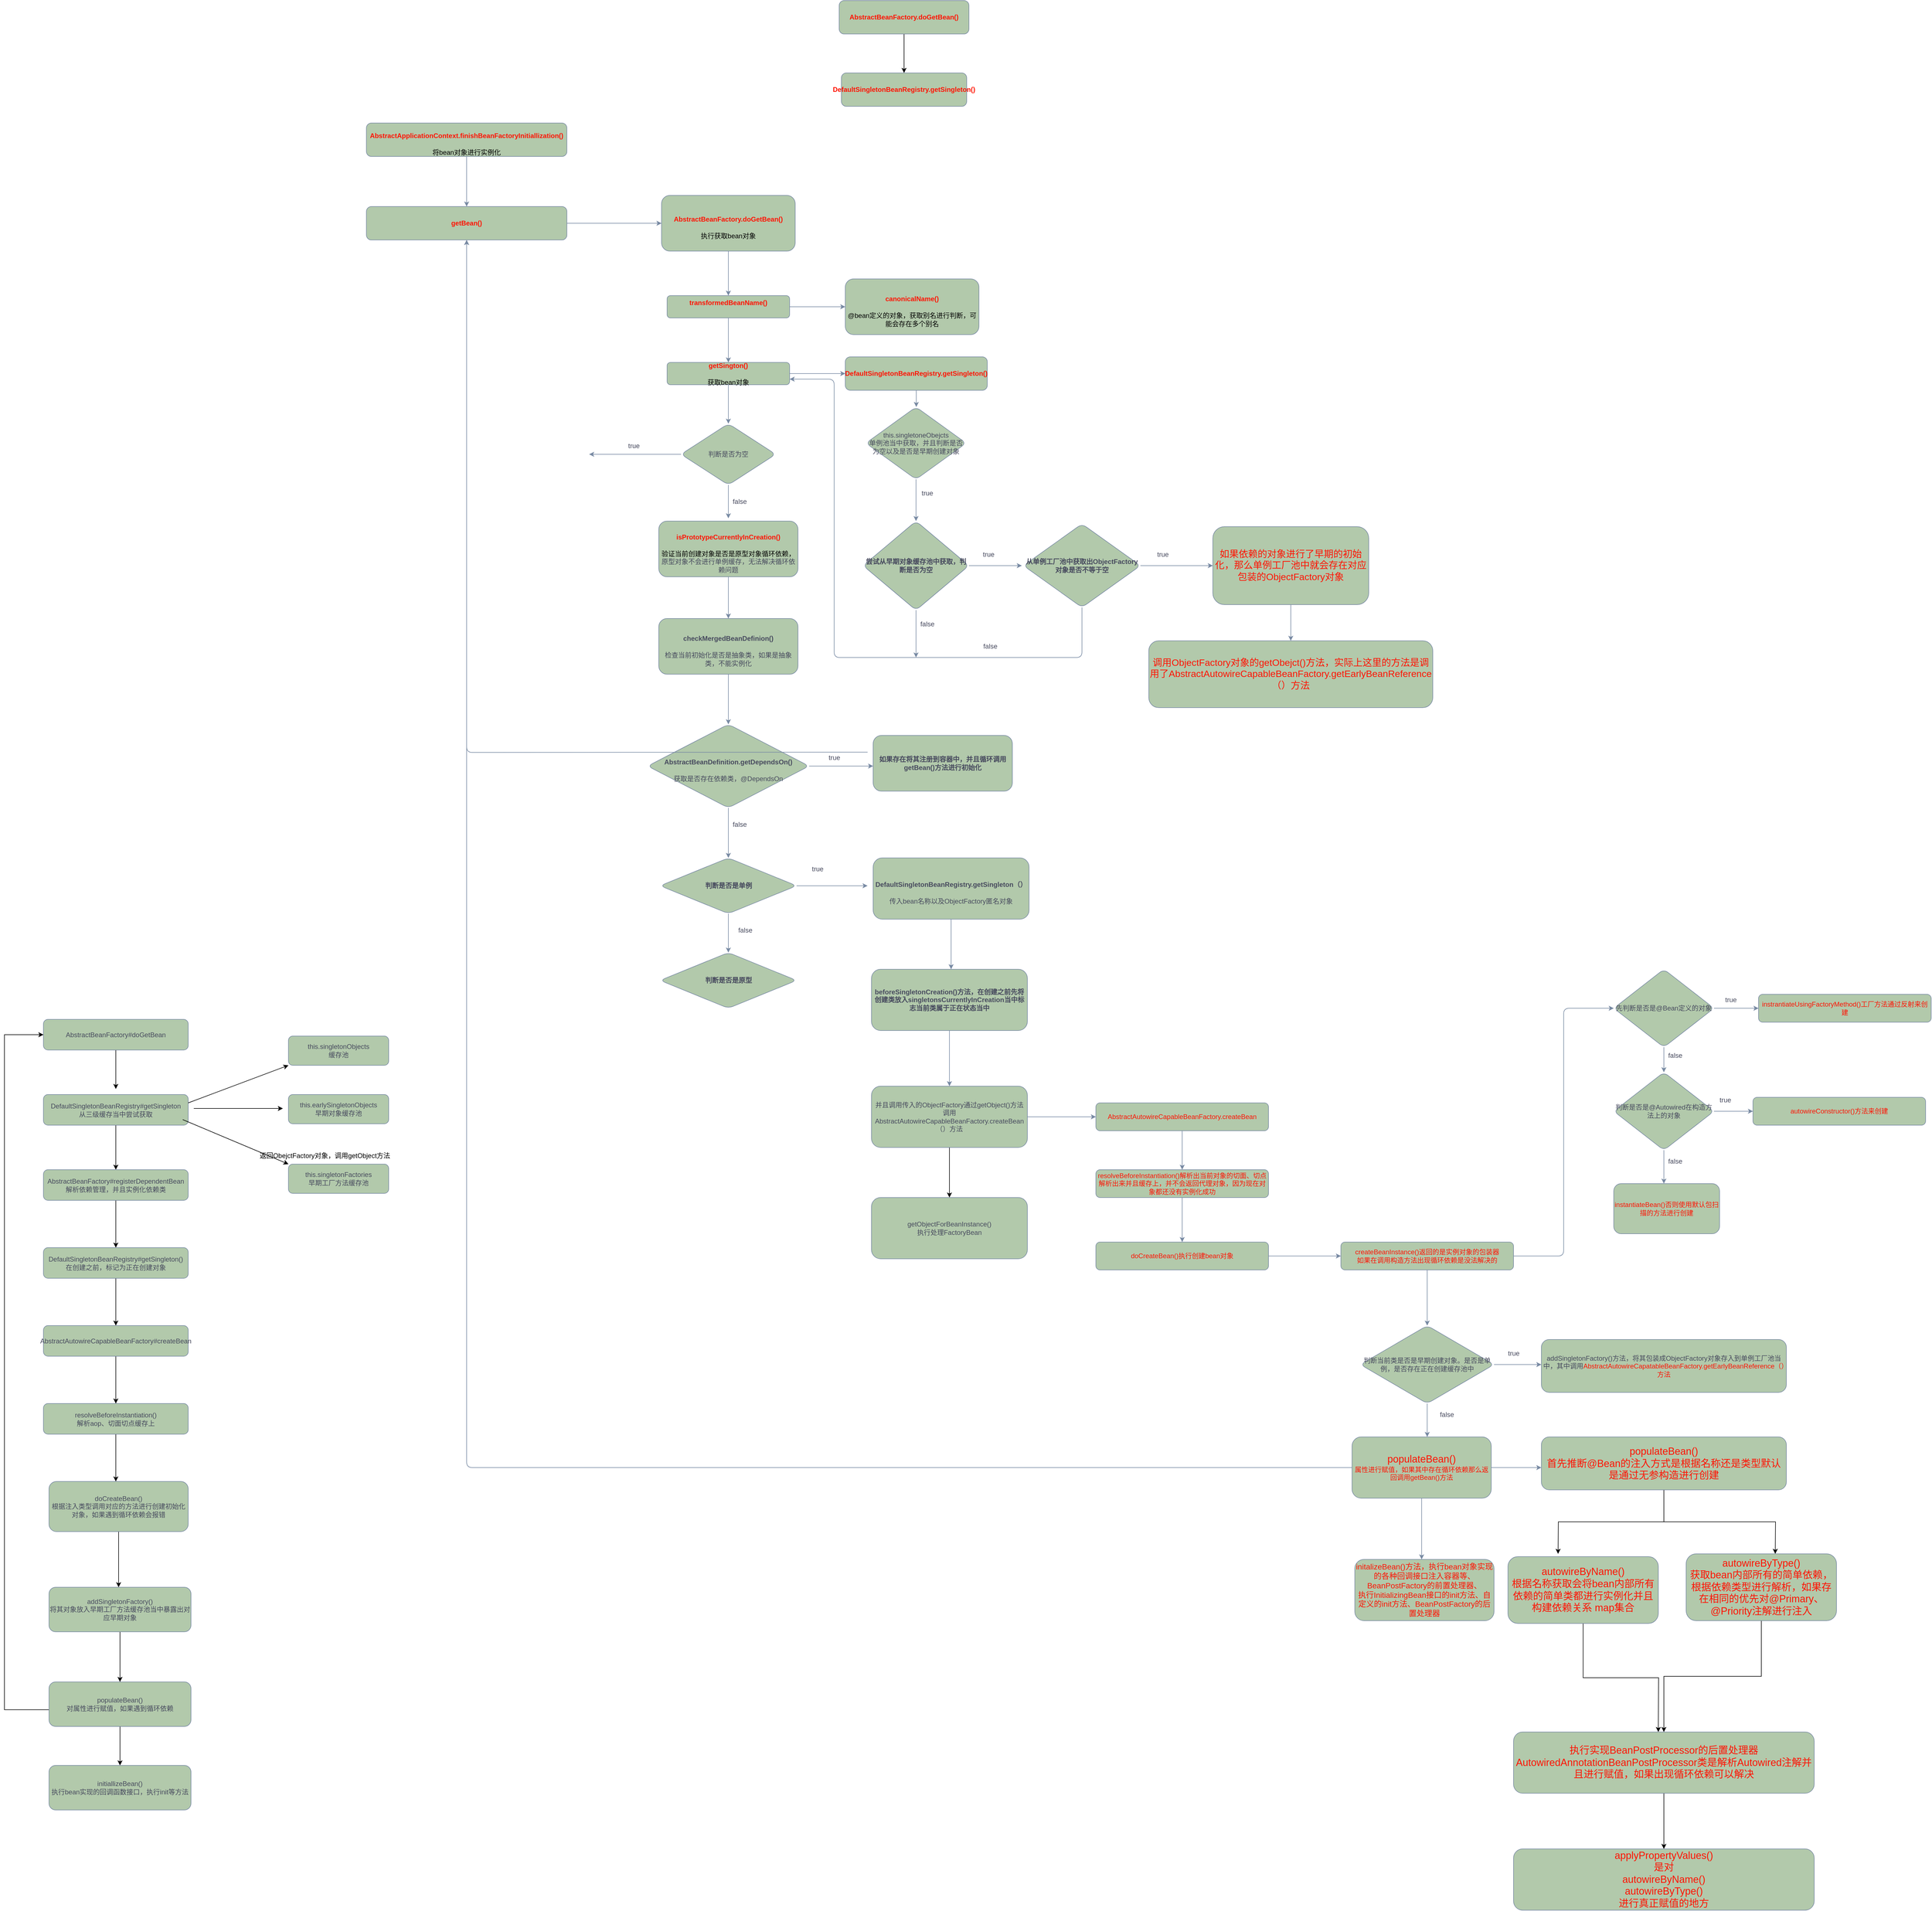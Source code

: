 <mxfile version="14.9.6" type="device"><diagram id="Rj_0y34cxMs4totBeCVh" name="第 1 页"><mxGraphModel dx="3772" dy="1632" grid="1" gridSize="10" guides="1" tooltips="1" connect="1" arrows="1" fold="1" page="1" pageScale="1" pageWidth="1600" pageHeight="900" math="0" shadow="0"><root><mxCell id="0"/><mxCell id="1" parent="0"/><mxCell id="FCzuVTcSjST7uAdlY_o5-4" style="edgeStyle=orthogonalEdgeStyle;curved=0;rounded=1;sketch=0;orthogonalLoop=1;jettySize=auto;html=1;strokeColor=#788AA3;fillColor=#B2C9AB;fontColor=#46495D;" parent="1" source="FCzuVTcSjST7uAdlY_o5-1" edge="1"><mxGeometry relative="1" as="geometry"><mxPoint x="360" y="450" as="targetPoint"/></mxGeometry></mxCell><mxCell id="FCzuVTcSjST7uAdlY_o5-1" value="&lt;h4&gt;&lt;font color=&quot;#ff1303&quot;&gt;AbstractApplicationContext.finishBeanFactoryInitiallization()&lt;/font&gt;&lt;/h4&gt;&lt;div&gt;&lt;font color=&quot;#000000&quot;&gt;将bean对象进行实例化&lt;/font&gt;&lt;/div&gt;" style="whiteSpace=wrap;html=1;rounded=1;sketch=0;strokeColor=#788AA3;fillColor=#B2C9AB;fontColor=#46495D;" parent="1" vertex="1"><mxGeometry x="180" y="300" width="360" height="60" as="geometry"/></mxCell><mxCell id="FCzuVTcSjST7uAdlY_o5-6" style="edgeStyle=orthogonalEdgeStyle;curved=0;rounded=1;sketch=0;orthogonalLoop=1;jettySize=auto;html=1;strokeColor=#788AA3;fillColor=#B2C9AB;fontColor=#46495D;" parent="1" source="FCzuVTcSjST7uAdlY_o5-5" edge="1"><mxGeometry relative="1" as="geometry"><mxPoint x="710" y="480" as="targetPoint"/></mxGeometry></mxCell><mxCell id="FCzuVTcSjST7uAdlY_o5-5" value="&lt;h4&gt;&lt;font color=&quot;#ff1303&quot;&gt;getBean()&lt;/font&gt;&lt;/h4&gt;" style="whiteSpace=wrap;html=1;rounded=1;sketch=0;strokeColor=#788AA3;fillColor=#B2C9AB;fontColor=#46495D;" parent="1" vertex="1"><mxGeometry x="180" y="450" width="360" height="60" as="geometry"/></mxCell><mxCell id="FCzuVTcSjST7uAdlY_o5-9" style="edgeStyle=orthogonalEdgeStyle;curved=0;rounded=1;sketch=0;orthogonalLoop=1;jettySize=auto;html=1;strokeColor=#788AA3;fillColor=#B2C9AB;fontColor=#46495D;" parent="1" source="FCzuVTcSjST7uAdlY_o5-7" edge="1"><mxGeometry relative="1" as="geometry"><mxPoint x="830" y="610" as="targetPoint"/></mxGeometry></mxCell><mxCell id="FCzuVTcSjST7uAdlY_o5-7" value="&lt;h4&gt;&lt;font color=&quot;#ff1303&quot;&gt;AbstractBeanFactory.doGetBean()&lt;/font&gt;&lt;/h4&gt;&lt;div&gt;&lt;font color=&quot;#000000&quot;&gt;执行获取bean对象&lt;/font&gt;&lt;/div&gt;" style="whiteSpace=wrap;html=1;rounded=1;sketch=0;strokeColor=#788AA3;fillColor=#B2C9AB;fontColor=#46495D;" parent="1" vertex="1"><mxGeometry x="710" y="430" width="240" height="100" as="geometry"/></mxCell><mxCell id="FCzuVTcSjST7uAdlY_o5-16" value="" style="edgeStyle=orthogonalEdgeStyle;curved=0;rounded=1;sketch=0;orthogonalLoop=1;jettySize=auto;html=1;strokeColor=#788AA3;fillColor=#B2C9AB;fontColor=#46495D;" parent="1" source="FCzuVTcSjST7uAdlY_o5-10" target="FCzuVTcSjST7uAdlY_o5-11" edge="1"><mxGeometry relative="1" as="geometry"/></mxCell><mxCell id="FCzuVTcSjST7uAdlY_o5-18" value="" style="edgeStyle=orthogonalEdgeStyle;curved=0;rounded=1;sketch=0;orthogonalLoop=1;jettySize=auto;html=1;strokeColor=#788AA3;fillColor=#B2C9AB;fontColor=#46495D;" parent="1" source="FCzuVTcSjST7uAdlY_o5-10" target="FCzuVTcSjST7uAdlY_o5-17" edge="1"><mxGeometry relative="1" as="geometry"/></mxCell><mxCell id="FCzuVTcSjST7uAdlY_o5-10" value="&lt;h4&gt;&lt;font color=&quot;#ff1303&quot;&gt;transformedBeanName()&lt;/font&gt;&lt;/h4&gt;&lt;div&gt;&lt;br&gt;&lt;/div&gt;" style="whiteSpace=wrap;html=1;rounded=1;sketch=0;strokeColor=#788AA3;fillColor=#B2C9AB;fontColor=#46495D;" parent="1" vertex="1"><mxGeometry x="720" y="610" width="220" height="40" as="geometry"/></mxCell><mxCell id="FCzuVTcSjST7uAdlY_o5-11" value="&lt;h4&gt;&lt;font color=&quot;#ff1303&quot;&gt;canonicalName()&lt;/font&gt;&lt;br&gt;&lt;/h4&gt;&lt;div&gt;&lt;span style=&quot;color: rgb(0 , 0 , 0)&quot;&gt;@bean定义的对象，获取别名进行判断，可能会存在多个别名&lt;/span&gt;&lt;font color=&quot;#ff1303&quot;&gt;&lt;br&gt;&lt;/font&gt;&lt;/div&gt;" style="whiteSpace=wrap;html=1;rounded=1;sketch=0;strokeColor=#788AA3;fillColor=#B2C9AB;fontColor=#46495D;" parent="1" vertex="1"><mxGeometry x="1040" y="580" width="240" height="100" as="geometry"/></mxCell><mxCell id="FCzuVTcSjST7uAdlY_o5-29" style="edgeStyle=orthogonalEdgeStyle;curved=0;rounded=1;sketch=0;orthogonalLoop=1;jettySize=auto;html=1;entryX=0;entryY=0.5;entryDx=0;entryDy=0;strokeColor=#788AA3;fillColor=#B2C9AB;fontColor=#46495D;" parent="1" source="FCzuVTcSjST7uAdlY_o5-17" target="FCzuVTcSjST7uAdlY_o5-20" edge="1"><mxGeometry relative="1" as="geometry"/></mxCell><mxCell id="FCzuVTcSjST7uAdlY_o5-31" style="edgeStyle=orthogonalEdgeStyle;curved=0;rounded=1;sketch=0;orthogonalLoop=1;jettySize=auto;html=1;strokeColor=#788AA3;fillColor=#B2C9AB;fontColor=#46495D;" parent="1" source="FCzuVTcSjST7uAdlY_o5-17" edge="1"><mxGeometry relative="1" as="geometry"><mxPoint x="830" y="840" as="targetPoint"/></mxGeometry></mxCell><mxCell id="FCzuVTcSjST7uAdlY_o5-17" value="&lt;h4&gt;&lt;font color=&quot;#ff1303&quot;&gt;getSington()&lt;/font&gt;&lt;/h4&gt;&lt;div&gt;&lt;font color=&quot;#000000&quot;&gt;获取bean对象&lt;/font&gt;&lt;/div&gt;&lt;div&gt;&lt;br&gt;&lt;/div&gt;" style="whiteSpace=wrap;html=1;rounded=1;sketch=0;strokeColor=#788AA3;fillColor=#B2C9AB;fontColor=#46495D;" parent="1" vertex="1"><mxGeometry x="720" y="730" width="220" height="40" as="geometry"/></mxCell><mxCell id="FCzuVTcSjST7uAdlY_o5-30" style="edgeStyle=orthogonalEdgeStyle;curved=0;rounded=1;sketch=0;orthogonalLoop=1;jettySize=auto;html=1;strokeColor=#788AA3;fillColor=#B2C9AB;fontColor=#46495D;" parent="1" source="FCzuVTcSjST7uAdlY_o5-20" edge="1"><mxGeometry relative="1" as="geometry"><mxPoint x="1167.5" y="810" as="targetPoint"/></mxGeometry></mxCell><mxCell id="FCzuVTcSjST7uAdlY_o5-20" value="&lt;h4&gt;&lt;font color=&quot;#ff1303&quot;&gt;DefaultSingletonBeanRegistry.getSingleton()&lt;/font&gt;&lt;/h4&gt;" style="whiteSpace=wrap;html=1;rounded=1;sketch=0;strokeColor=#788AA3;fillColor=#B2C9AB;fontColor=#46495D;" parent="1" vertex="1"><mxGeometry x="1040" y="720" width="255" height="60" as="geometry"/></mxCell><mxCell id="FCzuVTcSjST7uAdlY_o5-23" style="edgeStyle=orthogonalEdgeStyle;curved=0;rounded=1;sketch=0;orthogonalLoop=1;jettySize=auto;html=1;strokeColor=#788AA3;fillColor=#B2C9AB;fontColor=#46495D;" parent="1" source="FCzuVTcSjST7uAdlY_o5-22" edge="1"><mxGeometry relative="1" as="geometry"><mxPoint x="1167" y="1015" as="targetPoint"/></mxGeometry></mxCell><mxCell id="FCzuVTcSjST7uAdlY_o5-22" value="this.singletoneObejcts&lt;br&gt;单例池当中获取，并且判断是否为空以及是否是早期创建对象" style="rhombus;whiteSpace=wrap;html=1;rounded=1;sketch=0;strokeColor=#788AA3;fillColor=#B2C9AB;fontColor=#46495D;" parent="1" vertex="1"><mxGeometry x="1077" y="810" width="180" height="130" as="geometry"/></mxCell><mxCell id="FCzuVTcSjST7uAdlY_o5-24" value="true" style="text;html=1;align=center;verticalAlign=middle;resizable=0;points=[];autosize=1;fontColor=#46495D;" parent="1" vertex="1"><mxGeometry x="1167" y="955" width="40" height="20" as="geometry"/></mxCell><mxCell id="FCzuVTcSjST7uAdlY_o5-27" style="edgeStyle=orthogonalEdgeStyle;curved=0;rounded=1;sketch=0;orthogonalLoop=1;jettySize=auto;html=1;strokeColor=#788AA3;fillColor=#B2C9AB;fontColor=#46495D;" parent="1" source="FCzuVTcSjST7uAdlY_o5-26" edge="1"><mxGeometry relative="1" as="geometry"><mxPoint x="1357" y="1095" as="targetPoint"/></mxGeometry></mxCell><mxCell id="FCzuVTcSjST7uAdlY_o5-106" style="edgeStyle=orthogonalEdgeStyle;curved=0;rounded=1;sketch=0;orthogonalLoop=1;jettySize=auto;html=1;strokeColor=#788AA3;fillColor=#B2C9AB;fontColor=#46495D;" parent="1" source="FCzuVTcSjST7uAdlY_o5-26" edge="1"><mxGeometry relative="1" as="geometry"><mxPoint x="1167.0" y="1260" as="targetPoint"/></mxGeometry></mxCell><mxCell id="FCzuVTcSjST7uAdlY_o5-26" value="&lt;h4&gt;尝试从早期对象缓存池中获取，判断是否为空&lt;/h4&gt;" style="rhombus;whiteSpace=wrap;html=1;rounded=1;sketch=0;strokeColor=#788AA3;fillColor=#B2C9AB;fontColor=#46495D;" parent="1" vertex="1"><mxGeometry x="1072" y="1015" width="190" height="160" as="geometry"/></mxCell><mxCell id="FCzuVTcSjST7uAdlY_o5-28" value="true" style="text;html=1;align=center;verticalAlign=middle;resizable=0;points=[];autosize=1;fontColor=#46495D;" parent="1" vertex="1"><mxGeometry x="1277" y="1065" width="40" height="20" as="geometry"/></mxCell><mxCell id="FCzuVTcSjST7uAdlY_o5-38" style="edgeStyle=orthogonalEdgeStyle;curved=0;rounded=1;sketch=0;orthogonalLoop=1;jettySize=auto;html=1;strokeColor=#788AA3;fillColor=#B2C9AB;fontColor=#46495D;" parent="1" source="FCzuVTcSjST7uAdlY_o5-32" edge="1"><mxGeometry relative="1" as="geometry"><mxPoint x="830" y="1190" as="targetPoint"/></mxGeometry></mxCell><mxCell id="FCzuVTcSjST7uAdlY_o5-32" value="&lt;h4&gt;&lt;font color=&quot;#ff1303&quot;&gt;isPrototypeCurrentlyInCreation()&lt;/font&gt;&lt;/h4&gt;&lt;div&gt;&lt;font color=&quot;#000000&quot;&gt;验证当前创建对象是否是原型对象循环依赖，&lt;/font&gt;&lt;/div&gt;&lt;div&gt;原型对象不会进行单例缓存，无法解决循环依赖问题&lt;/div&gt;" style="whiteSpace=wrap;html=1;rounded=1;sketch=0;strokeColor=#788AA3;fillColor=#B2C9AB;fontColor=#46495D;" parent="1" vertex="1"><mxGeometry x="705" y="1015" width="250" height="100" as="geometry"/></mxCell><mxCell id="FCzuVTcSjST7uAdlY_o5-34" style="edgeStyle=orthogonalEdgeStyle;curved=0;rounded=1;sketch=0;orthogonalLoop=1;jettySize=auto;html=1;strokeColor=#788AA3;fillColor=#B2C9AB;fontColor=#46495D;" parent="1" source="FCzuVTcSjST7uAdlY_o5-33" edge="1"><mxGeometry relative="1" as="geometry"><mxPoint x="580" y="895" as="targetPoint"/></mxGeometry></mxCell><mxCell id="FCzuVTcSjST7uAdlY_o5-36" style="edgeStyle=orthogonalEdgeStyle;curved=0;rounded=1;sketch=0;orthogonalLoop=1;jettySize=auto;html=1;strokeColor=#788AA3;fillColor=#B2C9AB;fontColor=#46495D;" parent="1" source="FCzuVTcSjST7uAdlY_o5-33" edge="1"><mxGeometry relative="1" as="geometry"><mxPoint x="830" y="1010" as="targetPoint"/></mxGeometry></mxCell><mxCell id="FCzuVTcSjST7uAdlY_o5-33" value="判断是否为空" style="rhombus;whiteSpace=wrap;html=1;rounded=1;sketch=0;strokeColor=#788AA3;fillColor=#B2C9AB;fontColor=#46495D;" parent="1" vertex="1"><mxGeometry x="745" y="840" width="170" height="110" as="geometry"/></mxCell><mxCell id="FCzuVTcSjST7uAdlY_o5-35" value="true" style="text;html=1;align=center;verticalAlign=middle;resizable=0;points=[];autosize=1;fontColor=#46495D;" parent="1" vertex="1"><mxGeometry x="640" y="870" width="40" height="20" as="geometry"/></mxCell><mxCell id="FCzuVTcSjST7uAdlY_o5-37" value="false" style="text;html=1;align=center;verticalAlign=middle;resizable=0;points=[];autosize=1;fontColor=#46495D;" parent="1" vertex="1"><mxGeometry x="830" y="970" width="40" height="20" as="geometry"/></mxCell><mxCell id="FCzuVTcSjST7uAdlY_o5-40" style="edgeStyle=orthogonalEdgeStyle;curved=0;rounded=1;sketch=0;orthogonalLoop=1;jettySize=auto;html=1;strokeColor=#788AA3;fillColor=#B2C9AB;fontColor=#46495D;" parent="1" source="FCzuVTcSjST7uAdlY_o5-39" edge="1"><mxGeometry relative="1" as="geometry"><mxPoint x="830" y="1380" as="targetPoint"/></mxGeometry></mxCell><mxCell id="FCzuVTcSjST7uAdlY_o5-39" value="&lt;h4&gt;checkMergedBeanDefinion()&lt;/h4&gt;&lt;div&gt;检查当前初始化是否是抽象类，如果是抽象类，不能实例化&lt;/div&gt;" style="whiteSpace=wrap;html=1;rounded=1;sketch=0;strokeColor=#788AA3;fillColor=#B2C9AB;fontColor=#46495D;" parent="1" vertex="1"><mxGeometry x="705" y="1190" width="250" height="100" as="geometry"/></mxCell><mxCell id="FCzuVTcSjST7uAdlY_o5-43" style="edgeStyle=orthogonalEdgeStyle;curved=0;rounded=1;sketch=0;orthogonalLoop=1;jettySize=auto;html=1;strokeColor=#788AA3;fillColor=#B2C9AB;fontColor=#46495D;" parent="1" source="FCzuVTcSjST7uAdlY_o5-42" edge="1"><mxGeometry relative="1" as="geometry"><mxPoint x="1090" y="1455" as="targetPoint"/></mxGeometry></mxCell><mxCell id="FCzuVTcSjST7uAdlY_o5-47" style="edgeStyle=orthogonalEdgeStyle;curved=0;rounded=1;sketch=0;orthogonalLoop=1;jettySize=auto;html=1;strokeColor=#788AA3;fillColor=#B2C9AB;fontColor=#46495D;" parent="1" source="FCzuVTcSjST7uAdlY_o5-42" edge="1"><mxGeometry relative="1" as="geometry"><mxPoint x="830" y="1620" as="targetPoint"/></mxGeometry></mxCell><mxCell id="FCzuVTcSjST7uAdlY_o5-42" value="&lt;h4&gt;AbstractBeanDefinition.getDependsOn()&lt;/h4&gt;&lt;div&gt;获取是否存在依赖类，@DependsOn&lt;/div&gt;" style="rhombus;whiteSpace=wrap;html=1;rounded=1;sketch=0;strokeColor=#788AA3;fillColor=#B2C9AB;fontColor=#46495D;" parent="1" vertex="1"><mxGeometry x="685" y="1380" width="290" height="150" as="geometry"/></mxCell><mxCell id="FCzuVTcSjST7uAdlY_o5-44" value="true" style="text;html=1;align=center;verticalAlign=middle;resizable=0;points=[];autosize=1;fontColor=#46495D;" parent="1" vertex="1"><mxGeometry x="1000" y="1430" width="40" height="20" as="geometry"/></mxCell><mxCell id="FCzuVTcSjST7uAdlY_o5-46" style="edgeStyle=orthogonalEdgeStyle;curved=0;rounded=1;sketch=0;orthogonalLoop=1;jettySize=auto;html=1;entryX=0.5;entryY=1;entryDx=0;entryDy=0;strokeColor=#788AA3;fillColor=#B2C9AB;fontColor=#46495D;" parent="1" target="FCzuVTcSjST7uAdlY_o5-5" edge="1"><mxGeometry relative="1" as="geometry"><mxPoint x="1080" y="1430" as="sourcePoint"/></mxGeometry></mxCell><mxCell id="FCzuVTcSjST7uAdlY_o5-45" value="&lt;h4&gt;如果存在将其注册到容器中，并且循环调用getBean()方法进行初始化&lt;/h4&gt;" style="whiteSpace=wrap;html=1;rounded=1;sketch=0;strokeColor=#788AA3;fillColor=#B2C9AB;fontColor=#46495D;" parent="1" vertex="1"><mxGeometry x="1090" y="1400" width="250" height="100" as="geometry"/></mxCell><mxCell id="FCzuVTcSjST7uAdlY_o5-48" value="false" style="text;html=1;align=center;verticalAlign=middle;resizable=0;points=[];autosize=1;fontColor=#46495D;" parent="1" vertex="1"><mxGeometry x="830" y="1550" width="40" height="20" as="geometry"/></mxCell><mxCell id="FCzuVTcSjST7uAdlY_o5-51" style="edgeStyle=orthogonalEdgeStyle;curved=0;rounded=1;sketch=0;orthogonalLoop=1;jettySize=auto;html=1;strokeColor=#788AA3;fillColor=#B2C9AB;fontColor=#46495D;" parent="1" source="FCzuVTcSjST7uAdlY_o5-50" edge="1"><mxGeometry relative="1" as="geometry"><mxPoint x="1080" y="1670" as="targetPoint"/></mxGeometry></mxCell><mxCell id="FCzuVTcSjST7uAdlY_o5-53" style="edgeStyle=orthogonalEdgeStyle;curved=0;rounded=1;sketch=0;orthogonalLoop=1;jettySize=auto;html=1;strokeColor=#788AA3;fillColor=#B2C9AB;fontColor=#46495D;" parent="1" source="FCzuVTcSjST7uAdlY_o5-50" edge="1"><mxGeometry relative="1" as="geometry"><mxPoint x="830" y="1790" as="targetPoint"/></mxGeometry></mxCell><mxCell id="FCzuVTcSjST7uAdlY_o5-50" value="&lt;h4&gt;判断是否是单例&lt;/h4&gt;" style="rhombus;whiteSpace=wrap;html=1;rounded=1;sketch=0;strokeColor=#788AA3;fillColor=#B2C9AB;fontColor=#46495D;" parent="1" vertex="1"><mxGeometry x="707.5" y="1620" width="245" height="100" as="geometry"/></mxCell><mxCell id="FCzuVTcSjST7uAdlY_o5-52" value="true" style="text;html=1;align=center;verticalAlign=middle;resizable=0;points=[];autosize=1;fontColor=#46495D;" parent="1" vertex="1"><mxGeometry x="970" y="1630" width="40" height="20" as="geometry"/></mxCell><mxCell id="FCzuVTcSjST7uAdlY_o5-54" value="false" style="text;html=1;align=center;verticalAlign=middle;resizable=0;points=[];autosize=1;fontColor=#46495D;" parent="1" vertex="1"><mxGeometry x="840" y="1740" width="40" height="20" as="geometry"/></mxCell><mxCell id="FCzuVTcSjST7uAdlY_o5-56" value="&lt;h4&gt;判断是否是原型&lt;/h4&gt;" style="rhombus;whiteSpace=wrap;html=1;rounded=1;sketch=0;strokeColor=#788AA3;fillColor=#B2C9AB;fontColor=#46495D;" parent="1" vertex="1"><mxGeometry x="707.5" y="1790" width="245" height="100" as="geometry"/></mxCell><mxCell id="FCzuVTcSjST7uAdlY_o5-58" style="edgeStyle=orthogonalEdgeStyle;curved=0;rounded=1;sketch=0;orthogonalLoop=1;jettySize=auto;html=1;strokeColor=#788AA3;fillColor=#B2C9AB;fontColor=#46495D;" parent="1" source="FCzuVTcSjST7uAdlY_o5-57" edge="1"><mxGeometry relative="1" as="geometry"><mxPoint x="1230" y="1820" as="targetPoint"/></mxGeometry></mxCell><mxCell id="FCzuVTcSjST7uAdlY_o5-57" value="&lt;h4&gt;DefaultSingletonBeanRegistry.getSingleton（）&lt;/h4&gt;&lt;div&gt;传入bean名称以及ObjectFactory匿名对象&lt;/div&gt;" style="whiteSpace=wrap;html=1;rounded=1;sketch=0;strokeColor=#788AA3;fillColor=#B2C9AB;fontColor=#46495D;" parent="1" vertex="1"><mxGeometry x="1090" y="1620" width="280" height="110" as="geometry"/></mxCell><mxCell id="FCzuVTcSjST7uAdlY_o5-60" style="edgeStyle=orthogonalEdgeStyle;curved=0;rounded=1;sketch=0;orthogonalLoop=1;jettySize=auto;html=1;strokeColor=#788AA3;fillColor=#B2C9AB;fontColor=#46495D;" parent="1" source="FCzuVTcSjST7uAdlY_o5-59" edge="1"><mxGeometry relative="1" as="geometry"><mxPoint x="1227" y="2030" as="targetPoint"/></mxGeometry></mxCell><mxCell id="FCzuVTcSjST7uAdlY_o5-59" value="&lt;h4&gt;beforeSingletonCreation()方法，在创建之前先将创建类放入singletonsCurrentlyInCreation当中标志当前类属于正在状态当中&lt;/h4&gt;" style="whiteSpace=wrap;html=1;rounded=1;sketch=0;strokeColor=#788AA3;fillColor=#B2C9AB;fontColor=#46495D;" parent="1" vertex="1"><mxGeometry x="1087" y="1820" width="280" height="110" as="geometry"/></mxCell><mxCell id="FCzuVTcSjST7uAdlY_o5-62" style="edgeStyle=orthogonalEdgeStyle;curved=0;rounded=1;sketch=0;orthogonalLoop=1;jettySize=auto;html=1;strokeColor=#788AA3;fillColor=#B2C9AB;fontColor=#46495D;" parent="1" source="FCzuVTcSjST7uAdlY_o5-61" edge="1"><mxGeometry relative="1" as="geometry"><mxPoint x="1490" y="2085" as="targetPoint"/></mxGeometry></mxCell><mxCell id="MbM8Jq9i-ZHmc8iGfO3a-14" style="edgeStyle=orthogonalEdgeStyle;rounded=0;orthogonalLoop=1;jettySize=auto;html=1;" parent="1" source="FCzuVTcSjST7uAdlY_o5-61" edge="1"><mxGeometry relative="1" as="geometry"><mxPoint x="1227" y="2230" as="targetPoint"/></mxGeometry></mxCell><mxCell id="FCzuVTcSjST7uAdlY_o5-61" value="&lt;span&gt;并且调用传入的ObjectFactory通过getObject()方法调用AbstractAutowireCapableBeanFactory.createBean（）方法&lt;/span&gt;" style="whiteSpace=wrap;html=1;rounded=1;sketch=0;strokeColor=#788AA3;fillColor=#B2C9AB;fontColor=#46495D;" parent="1" vertex="1"><mxGeometry x="1087" y="2030" width="280" height="110" as="geometry"/></mxCell><mxCell id="FCzuVTcSjST7uAdlY_o5-64" style="edgeStyle=orthogonalEdgeStyle;curved=0;rounded=1;sketch=0;orthogonalLoop=1;jettySize=auto;html=1;strokeColor=#788AA3;fillColor=#B2C9AB;fontColor=#46495D;" parent="1" source="FCzuVTcSjST7uAdlY_o5-63" edge="1"><mxGeometry relative="1" as="geometry"><mxPoint x="1645" y="2180" as="targetPoint"/></mxGeometry></mxCell><mxCell id="FCzuVTcSjST7uAdlY_o5-63" value="&lt;span&gt;&lt;font color=&quot;#ff1303&quot;&gt;AbstractAutowireCapableBeanFactory.createBean&lt;/font&gt;&lt;/span&gt;" style="whiteSpace=wrap;html=1;rounded=1;sketch=0;strokeColor=#788AA3;fillColor=#B2C9AB;fontColor=#46495D;" parent="1" vertex="1"><mxGeometry x="1490" y="2060" width="310" height="50" as="geometry"/></mxCell><mxCell id="FCzuVTcSjST7uAdlY_o5-66" style="edgeStyle=orthogonalEdgeStyle;curved=0;rounded=1;sketch=0;orthogonalLoop=1;jettySize=auto;html=1;strokeColor=#788AA3;fillColor=#B2C9AB;fontColor=#46495D;" parent="1" source="FCzuVTcSjST7uAdlY_o5-65" edge="1"><mxGeometry relative="1" as="geometry"><mxPoint x="1645" y="2310" as="targetPoint"/></mxGeometry></mxCell><mxCell id="FCzuVTcSjST7uAdlY_o5-65" value="&lt;font color=&quot;#ff1303&quot;&gt;resolveBeforeInstantiation()解析出当前对象的切面、切点解析出来并且缓存上，并不会返回代理对象，因为现在对象都还没有实例化成功&lt;/font&gt;" style="whiteSpace=wrap;html=1;rounded=1;sketch=0;strokeColor=#788AA3;fillColor=#B2C9AB;fontColor=#46495D;" parent="1" vertex="1"><mxGeometry x="1490" y="2180" width="310" height="50" as="geometry"/></mxCell><mxCell id="FCzuVTcSjST7uAdlY_o5-68" style="edgeStyle=orthogonalEdgeStyle;curved=0;rounded=1;sketch=0;orthogonalLoop=1;jettySize=auto;html=1;strokeColor=#788AA3;fillColor=#B2C9AB;fontColor=#46495D;" parent="1" source="FCzuVTcSjST7uAdlY_o5-67" edge="1"><mxGeometry relative="1" as="geometry"><mxPoint x="1930" y="2335" as="targetPoint"/></mxGeometry></mxCell><mxCell id="FCzuVTcSjST7uAdlY_o5-67" value="&lt;font color=&quot;#ff1303&quot;&gt;doCreateBean()执行创建bean对象&lt;/font&gt;" style="whiteSpace=wrap;html=1;rounded=1;sketch=0;strokeColor=#788AA3;fillColor=#B2C9AB;fontColor=#46495D;" parent="1" vertex="1"><mxGeometry x="1490" y="2310" width="310" height="50" as="geometry"/></mxCell><mxCell id="FCzuVTcSjST7uAdlY_o5-70" style="edgeStyle=orthogonalEdgeStyle;curved=0;rounded=1;sketch=0;orthogonalLoop=1;jettySize=auto;html=1;strokeColor=#788AA3;fillColor=#B2C9AB;fontColor=#46495D;entryX=0;entryY=0.5;entryDx=0;entryDy=0;" parent="1" source="FCzuVTcSjST7uAdlY_o5-69" target="FCzuVTcSjST7uAdlY_o5-72" edge="1"><mxGeometry relative="1" as="geometry"><mxPoint x="2350" y="2335" as="targetPoint"/></mxGeometry></mxCell><mxCell id="FCzuVTcSjST7uAdlY_o5-88" style="edgeStyle=orthogonalEdgeStyle;curved=0;rounded=1;sketch=0;orthogonalLoop=1;jettySize=auto;html=1;strokeColor=#788AA3;fillColor=#B2C9AB;fontColor=#46495D;" parent="1" source="FCzuVTcSjST7uAdlY_o5-69" edge="1"><mxGeometry relative="1" as="geometry"><mxPoint x="2085" y="2460" as="targetPoint"/></mxGeometry></mxCell><mxCell id="FCzuVTcSjST7uAdlY_o5-69" value="&lt;font color=&quot;#ff1303&quot;&gt;createBeanInstance()返回的是实例对象的包装器&lt;br&gt;如果在调用构造方法出现循环依赖是没法解决的&lt;br&gt;&lt;/font&gt;" style="whiteSpace=wrap;html=1;rounded=1;sketch=0;strokeColor=#788AA3;fillColor=#B2C9AB;fontColor=#46495D;" parent="1" vertex="1"><mxGeometry x="1930" y="2310" width="310" height="50" as="geometry"/></mxCell><mxCell id="FCzuVTcSjST7uAdlY_o5-75" value="" style="edgeStyle=orthogonalEdgeStyle;curved=0;rounded=1;sketch=0;orthogonalLoop=1;jettySize=auto;html=1;strokeColor=#788AA3;fillColor=#B2C9AB;fontColor=#46495D;" parent="1" source="FCzuVTcSjST7uAdlY_o5-72" target="FCzuVTcSjST7uAdlY_o5-74" edge="1"><mxGeometry relative="1" as="geometry"/></mxCell><mxCell id="FCzuVTcSjST7uAdlY_o5-79" style="edgeStyle=orthogonalEdgeStyle;curved=0;rounded=1;sketch=0;orthogonalLoop=1;jettySize=auto;html=1;strokeColor=#788AA3;fillColor=#B2C9AB;fontColor=#46495D;" parent="1" source="FCzuVTcSjST7uAdlY_o5-72" edge="1"><mxGeometry relative="1" as="geometry"><mxPoint x="2680" y="1890" as="targetPoint"/></mxGeometry></mxCell><mxCell id="FCzuVTcSjST7uAdlY_o5-72" value="先判断是否是@Bean定义的对象" style="rhombus;whiteSpace=wrap;html=1;rounded=1;sketch=0;strokeColor=#788AA3;fillColor=#B2C9AB;fontColor=#46495D;" parent="1" vertex="1"><mxGeometry x="2420" y="1820" width="180" height="140" as="geometry"/></mxCell><mxCell id="FCzuVTcSjST7uAdlY_o5-76" style="edgeStyle=orthogonalEdgeStyle;curved=0;rounded=1;sketch=0;orthogonalLoop=1;jettySize=auto;html=1;strokeColor=#788AA3;fillColor=#B2C9AB;fontColor=#46495D;" parent="1" source="FCzuVTcSjST7uAdlY_o5-74" edge="1"><mxGeometry relative="1" as="geometry"><mxPoint x="2510" y="2205" as="targetPoint"/></mxGeometry></mxCell><mxCell id="FCzuVTcSjST7uAdlY_o5-81" style="edgeStyle=orthogonalEdgeStyle;curved=0;rounded=1;sketch=0;orthogonalLoop=1;jettySize=auto;html=1;strokeColor=#788AA3;fillColor=#B2C9AB;fontColor=#46495D;" parent="1" source="FCzuVTcSjST7uAdlY_o5-74" edge="1"><mxGeometry relative="1" as="geometry"><mxPoint x="2670" y="2075" as="targetPoint"/></mxGeometry></mxCell><mxCell id="FCzuVTcSjST7uAdlY_o5-74" value="判断是否是@Autowired在构造方法上的对象" style="rhombus;whiteSpace=wrap;html=1;rounded=1;sketch=0;strokeColor=#788AA3;fillColor=#B2C9AB;fontColor=#46495D;" parent="1" vertex="1"><mxGeometry x="2420" y="2005" width="180" height="140" as="geometry"/></mxCell><mxCell id="FCzuVTcSjST7uAdlY_o5-77" value="false" style="text;html=1;align=center;verticalAlign=middle;resizable=0;points=[];autosize=1;fontColor=#46495D;" parent="1" vertex="1"><mxGeometry x="2510" y="2155" width="40" height="20" as="geometry"/></mxCell><mxCell id="FCzuVTcSjST7uAdlY_o5-78" value="false" style="text;html=1;align=center;verticalAlign=middle;resizable=0;points=[];autosize=1;fontColor=#46495D;" parent="1" vertex="1"><mxGeometry x="2510" y="1965" width="40" height="20" as="geometry"/></mxCell><mxCell id="FCzuVTcSjST7uAdlY_o5-80" value="true" style="text;html=1;align=center;verticalAlign=middle;resizable=0;points=[];autosize=1;fontColor=#46495D;" parent="1" vertex="1"><mxGeometry x="2610" y="1865" width="40" height="20" as="geometry"/></mxCell><mxCell id="FCzuVTcSjST7uAdlY_o5-82" value="true" style="text;html=1;align=center;verticalAlign=middle;resizable=0;points=[];autosize=1;fontColor=#46495D;" parent="1" vertex="1"><mxGeometry x="2600" y="2045" width="40" height="20" as="geometry"/></mxCell><mxCell id="FCzuVTcSjST7uAdlY_o5-83" value="&lt;font color=&quot;#ff1303&quot;&gt;instrantiateUsingFactoryMethod()工厂方法通过反射来创建&lt;/font&gt;" style="whiteSpace=wrap;html=1;rounded=1;sketch=0;strokeColor=#788AA3;fillColor=#B2C9AB;fontColor=#46495D;" parent="1" vertex="1"><mxGeometry x="2680" y="1865" width="310" height="50" as="geometry"/></mxCell><mxCell id="FCzuVTcSjST7uAdlY_o5-84" value="&lt;font color=&quot;#ff1303&quot;&gt;autowireConstructor()方法来创建&lt;/font&gt;" style="whiteSpace=wrap;html=1;rounded=1;sketch=0;strokeColor=#788AA3;fillColor=#B2C9AB;fontColor=#46495D;" parent="1" vertex="1"><mxGeometry x="2670" y="2050" width="310" height="50" as="geometry"/></mxCell><mxCell id="FCzuVTcSjST7uAdlY_o5-85" value="&lt;font color=&quot;#ff1303&quot;&gt;instantiateBean()否则使用默认包扫描的方法进行创建&lt;/font&gt;" style="whiteSpace=wrap;html=1;rounded=1;sketch=0;strokeColor=#788AA3;fillColor=#B2C9AB;fontColor=#46495D;" parent="1" vertex="1"><mxGeometry x="2420" y="2205" width="190" height="90" as="geometry"/></mxCell><mxCell id="FCzuVTcSjST7uAdlY_o5-90" style="edgeStyle=orthogonalEdgeStyle;curved=0;rounded=1;sketch=0;orthogonalLoop=1;jettySize=auto;html=1;strokeColor=#788AA3;fillColor=#B2C9AB;fontColor=#46495D;" parent="1" source="FCzuVTcSjST7uAdlY_o5-89" edge="1"><mxGeometry relative="1" as="geometry"><mxPoint x="2290" y="2530" as="targetPoint"/></mxGeometry></mxCell><mxCell id="FCzuVTcSjST7uAdlY_o5-92" style="edgeStyle=orthogonalEdgeStyle;curved=0;rounded=1;sketch=0;orthogonalLoop=1;jettySize=auto;html=1;strokeColor=#788AA3;fillColor=#B2C9AB;fontColor=#46495D;" parent="1" source="FCzuVTcSjST7uAdlY_o5-89" edge="1"><mxGeometry relative="1" as="geometry"><mxPoint x="2085" y="2660" as="targetPoint"/></mxGeometry></mxCell><mxCell id="FCzuVTcSjST7uAdlY_o5-89" value="判断当前类是否是早期创建对象。是否是单例，是否存在正在创建缓存池中" style="rhombus;whiteSpace=wrap;html=1;rounded=1;sketch=0;strokeColor=#788AA3;fillColor=#B2C9AB;fontColor=#46495D;" parent="1" vertex="1"><mxGeometry x="1965" y="2460" width="240" height="140" as="geometry"/></mxCell><mxCell id="FCzuVTcSjST7uAdlY_o5-91" value="true" style="text;html=1;align=center;verticalAlign=middle;resizable=0;points=[];autosize=1;fontColor=#46495D;" parent="1" vertex="1"><mxGeometry x="2220" y="2500" width="40" height="20" as="geometry"/></mxCell><mxCell id="FCzuVTcSjST7uAdlY_o5-93" value="false" style="text;html=1;align=center;verticalAlign=middle;resizable=0;points=[];autosize=1;fontColor=#46495D;" parent="1" vertex="1"><mxGeometry x="2100" y="2610" width="40" height="20" as="geometry"/></mxCell><mxCell id="FCzuVTcSjST7uAdlY_o5-94" value="addSingletonFactory()方法，将其包装成ObjectFactory对象存入到单例工厂池当中，其中调用&lt;font color=&quot;#ff1303&quot;&gt;AbstractAutowireCapatableBeanFactory.getEarlyBeanReference（）方法&lt;/font&gt;" style="whiteSpace=wrap;html=1;rounded=1;sketch=0;strokeColor=#788AA3;fillColor=#B2C9AB;fontColor=#46495D;" parent="1" vertex="1"><mxGeometry x="2290" y="2485" width="440" height="95" as="geometry"/></mxCell><mxCell id="FCzuVTcSjST7uAdlY_o5-96" style="edgeStyle=orthogonalEdgeStyle;curved=0;rounded=1;sketch=0;orthogonalLoop=1;jettySize=auto;html=1;entryX=0.5;entryY=1;entryDx=0;entryDy=0;strokeColor=#788AA3;fillColor=#B2C9AB;fontColor=#46495D;" parent="1" source="FCzuVTcSjST7uAdlY_o5-95" target="FCzuVTcSjST7uAdlY_o5-5" edge="1"><mxGeometry relative="1" as="geometry"/></mxCell><mxCell id="FCzuVTcSjST7uAdlY_o5-108" style="edgeStyle=orthogonalEdgeStyle;curved=0;rounded=1;sketch=0;orthogonalLoop=1;jettySize=auto;html=1;strokeColor=#788AA3;fillColor=#B2C9AB;fontColor=#46495D;" parent="1" source="FCzuVTcSjST7uAdlY_o5-95" edge="1"><mxGeometry relative="1" as="geometry"><mxPoint x="2290" y="2715.0" as="targetPoint"/></mxGeometry></mxCell><mxCell id="FCzuVTcSjST7uAdlY_o5-110" style="edgeStyle=orthogonalEdgeStyle;curved=0;rounded=1;sketch=0;orthogonalLoop=1;jettySize=auto;html=1;strokeColor=#788AA3;fillColor=#B2C9AB;fontColor=#46495D;" parent="1" source="FCzuVTcSjST7uAdlY_o5-95" edge="1"><mxGeometry relative="1" as="geometry"><mxPoint x="2075" y="2880.0" as="targetPoint"/></mxGeometry></mxCell><mxCell id="FCzuVTcSjST7uAdlY_o5-95" value="&lt;font color=&quot;#ff1303&quot;&gt;&lt;font style=&quot;font-size: 18px&quot;&gt;populateBean()&lt;/font&gt;&lt;br&gt;属性进行赋值，如果其中存在循环依赖那么返回调用getBean()方法&lt;/font&gt;" style="whiteSpace=wrap;html=1;rounded=1;sketch=0;strokeColor=#788AA3;fillColor=#B2C9AB;fontColor=#46495D;" parent="1" vertex="1"><mxGeometry x="1950" y="2660" width="250" height="110" as="geometry"/></mxCell><mxCell id="FCzuVTcSjST7uAdlY_o5-98" style="edgeStyle=orthogonalEdgeStyle;curved=0;rounded=1;sketch=0;orthogonalLoop=1;jettySize=auto;html=1;strokeColor=#788AA3;fillColor=#B2C9AB;fontColor=#46495D;" parent="1" source="FCzuVTcSjST7uAdlY_o5-97" edge="1"><mxGeometry relative="1" as="geometry"><mxPoint x="1700" y="1095" as="targetPoint"/></mxGeometry></mxCell><mxCell id="FCzuVTcSjST7uAdlY_o5-104" style="edgeStyle=orthogonalEdgeStyle;curved=0;rounded=1;sketch=0;orthogonalLoop=1;jettySize=auto;html=1;entryX=1;entryY=0.75;entryDx=0;entryDy=0;strokeColor=#788AA3;fillColor=#B2C9AB;fontColor=#46495D;" parent="1" source="FCzuVTcSjST7uAdlY_o5-97" target="FCzuVTcSjST7uAdlY_o5-17" edge="1"><mxGeometry relative="1" as="geometry"><Array as="points"><mxPoint x="1465" y="1260"/><mxPoint x="1020" y="1260"/><mxPoint x="1020" y="760"/></Array></mxGeometry></mxCell><mxCell id="FCzuVTcSjST7uAdlY_o5-97" value="&lt;h4&gt;从单例工厂池中获取出ObjectFactory对象是否不等于空&lt;/h4&gt;" style="rhombus;whiteSpace=wrap;html=1;rounded=1;sketch=0;strokeColor=#788AA3;fillColor=#B2C9AB;fontColor=#46495D;" parent="1" vertex="1"><mxGeometry x="1360" y="1020" width="210" height="150" as="geometry"/></mxCell><mxCell id="FCzuVTcSjST7uAdlY_o5-99" value="true" style="text;html=1;align=center;verticalAlign=middle;resizable=0;points=[];autosize=1;fontColor=#46495D;" parent="1" vertex="1"><mxGeometry x="1590" y="1065" width="40" height="20" as="geometry"/></mxCell><mxCell id="FCzuVTcSjST7uAdlY_o5-101" style="edgeStyle=orthogonalEdgeStyle;curved=0;rounded=1;sketch=0;orthogonalLoop=1;jettySize=auto;html=1;strokeColor=#788AA3;fillColor=#B2C9AB;fontColor=#46495D;" parent="1" source="FCzuVTcSjST7uAdlY_o5-100" edge="1"><mxGeometry relative="1" as="geometry"><mxPoint x="1840" y="1230" as="targetPoint"/></mxGeometry></mxCell><mxCell id="FCzuVTcSjST7uAdlY_o5-100" value="&lt;font style=&quot;font-size: 17px&quot; color=&quot;#ff1303&quot;&gt;如果依赖的对象进行了早期的初始化，那么单例工厂池中就会存在对应包装的ObjectFactory对象&lt;/font&gt;&lt;span style=&quot;color: rgba(0 , 0 , 0 , 0) ; font-family: monospace ; font-size: 0px&quot;&gt;%3CmxGraphModel%3E%3Croot%3E%3CmxCell%20id%3D%220%22%2F%3E%3CmxCell%20id%3D%221%22%20parent%3D%220%22%2F%3E%3CmxCell%20id%3D%222%22%20value%3D%22%26lt%3Bfont%20style%3D%26quot%3Bfont-size%3A%2017px%26quot%3B%20color%3D%26quot%3B%23ff1303%26quot%3B%26gt%3B%E5%A6%82%E6%9E%9C%E4%BE%9D%E8%B5%96%E7%9A%84%E5%AF%B9%E8%B1%A1%E8%BF%9B%E8%A1%8C%E4%BA%86%E6%97%A9%E6%9C%9F%E7%9A%84%E5%88%9D%E5%A7%8B%E5%8C%96%EF%BC%8C%E9%82%A3%E4%B9%88%E5%8D%95%E4%BE%8B%E5%B7%A5%E5%8E%82%E6%B1%A0%E4%B8%AD%E5%B0%B1%E4%BC%9A%E5%AD%98%E5%9C%A8%E5%AF%B9%E5%BA%94%E5%8C%85%E8%A3%85%E7%9A%84ObjectFactory%E5%AF%B9%E8%B1%A1%26lt%3B%2Ffont%26gt%3B%22%20style%3D%22whiteSpace%3Dwrap%3Bhtml%3D1%3Brounded%3D1%3Bsketch%3D0%3BstrokeColor%3D%23788AA3%3BfillColor%3D%23B2C9AB%3BfontColor%3D%2346495D%3B%22%20vertex%3D%221%22%20parent%3D%221%22%3E%3CmxGeometry%20x%3D%221700%22%20y%3D%221025%22%20width%3D%22280%22%20height%3D%22140%22%20as%3D%22geometry%22%2F%3E%3C%2FmxCell%3E%3C%2Froot%3E%3C%2FmxGraphModel%3E&lt;/span&gt;" style="whiteSpace=wrap;html=1;rounded=1;sketch=0;strokeColor=#788AA3;fillColor=#B2C9AB;fontColor=#46495D;" parent="1" vertex="1"><mxGeometry x="1700" y="1025" width="280" height="140" as="geometry"/></mxCell><mxCell id="FCzuVTcSjST7uAdlY_o5-103" value="&lt;font color=&quot;#ff1303&quot;&gt;&lt;span style=&quot;font-size: 17px&quot;&gt;调用ObjectFactory对象的getObejct()方法，实际上这里的方法是调用了AbstractAutowireCapableBeanFactory.getEarlyBeanReference（）方法&lt;/span&gt;&lt;/font&gt;" style="whiteSpace=wrap;html=1;rounded=1;sketch=0;strokeColor=#788AA3;fillColor=#B2C9AB;fontColor=#46495D;" parent="1" vertex="1"><mxGeometry x="1585" y="1230" width="510" height="120" as="geometry"/></mxCell><mxCell id="FCzuVTcSjST7uAdlY_o5-105" value="false" style="text;html=1;align=center;verticalAlign=middle;resizable=0;points=[];autosize=1;fontColor=#46495D;" parent="1" vertex="1"><mxGeometry x="1280" y="1230" width="40" height="20" as="geometry"/></mxCell><mxCell id="FCzuVTcSjST7uAdlY_o5-107" value="false" style="text;html=1;align=center;verticalAlign=middle;resizable=0;points=[];autosize=1;fontColor=#46495D;" parent="1" vertex="1"><mxGeometry x="1167" y="1190" width="40" height="20" as="geometry"/></mxCell><mxCell id="MbM8Jq9i-ZHmc8iGfO3a-3" style="edgeStyle=orthogonalEdgeStyle;rounded=0;orthogonalLoop=1;jettySize=auto;html=1;" parent="1" source="FCzuVTcSjST7uAdlY_o5-109" edge="1"><mxGeometry relative="1" as="geometry"><mxPoint x="2320" y="2870" as="targetPoint"/></mxGeometry></mxCell><mxCell id="MbM8Jq9i-ZHmc8iGfO3a-5" style="edgeStyle=orthogonalEdgeStyle;rounded=0;orthogonalLoop=1;jettySize=auto;html=1;" parent="1" source="FCzuVTcSjST7uAdlY_o5-109" edge="1"><mxGeometry relative="1" as="geometry"><mxPoint x="2710" y="2870" as="targetPoint"/></mxGeometry></mxCell><mxCell id="FCzuVTcSjST7uAdlY_o5-109" value="&lt;font style=&quot;color: rgb(255 , 19 , 3) ; font-size: 18px&quot;&gt;populateBean()&lt;br&gt;首先推断@Bean的注入方式是根据名称还是类型默认是通过无参构造进行创建&lt;br&gt;&lt;/font&gt;" style="whiteSpace=wrap;html=1;rounded=1;sketch=0;strokeColor=#788AA3;fillColor=#B2C9AB;fontColor=#46495D;" parent="1" vertex="1"><mxGeometry x="2290" y="2660" width="440" height="95" as="geometry"/></mxCell><mxCell id="FCzuVTcSjST7uAdlY_o5-111" value="&lt;font color=&quot;#ff1303&quot; style=&quot;font-size: 14px&quot;&gt;initalizeBean()方法，执行bean对象实现的各种回调接口注入容器等、&lt;/font&gt;&lt;span style=&quot;color: rgb(255 , 19 , 3) ; font-size: 14px&quot;&gt;BeanPostFactory的前置处理器、&lt;/span&gt;&lt;font color=&quot;#ff1303&quot; style=&quot;font-size: 14px&quot;&gt;&lt;br&gt;执行InitializingBean接口的init方法、自定义的init方法、&lt;/font&gt;&lt;span style=&quot;color: rgb(255 , 19 , 3) ; font-size: 14px&quot;&gt;BeanPostFactory的&lt;/span&gt;&lt;font color=&quot;#ff1303&quot; style=&quot;font-size: 14px&quot;&gt;后置处理器&lt;/font&gt;" style="whiteSpace=wrap;html=1;rounded=1;sketch=0;strokeColor=#788AA3;fillColor=#B2C9AB;fontColor=#46495D;" parent="1" vertex="1"><mxGeometry x="1955" y="2880" width="250" height="110" as="geometry"/></mxCell><mxCell id="Jb5FCOIrTZy4spS_l5jK-4" value="" style="edgeStyle=orthogonalEdgeStyle;rounded=0;orthogonalLoop=1;jettySize=auto;html=1;" parent="1" source="Jb5FCOIrTZy4spS_l5jK-2" target="Jb5FCOIrTZy4spS_l5jK-3" edge="1"><mxGeometry relative="1" as="geometry"/></mxCell><mxCell id="Jb5FCOIrTZy4spS_l5jK-2" value="&lt;h4&gt;&lt;font color=&quot;#ff1303&quot;&gt;AbstractBeanFactory.doGetBean()&lt;/font&gt;&lt;/h4&gt;" style="whiteSpace=wrap;html=1;rounded=1;sketch=0;strokeColor=#788AA3;fillColor=#B2C9AB;fontColor=#46495D;" parent="1" vertex="1"><mxGeometry x="1029" y="80" width="233" height="60" as="geometry"/></mxCell><mxCell id="Jb5FCOIrTZy4spS_l5jK-3" value="&lt;h4&gt;&lt;font color=&quot;#ff1303&quot;&gt;DefaultSingletonBeanRegistry.getSingleton()&lt;/font&gt;&lt;/h4&gt;" style="whiteSpace=wrap;html=1;rounded=1;sketch=0;strokeColor=#788AA3;fillColor=#B2C9AB;fontColor=#46495D;" parent="1" vertex="1"><mxGeometry x="1033" y="210" width="225" height="60" as="geometry"/></mxCell><mxCell id="MbM8Jq9i-ZHmc8iGfO3a-8" style="edgeStyle=orthogonalEdgeStyle;rounded=0;orthogonalLoop=1;jettySize=auto;html=1;" parent="1" source="MbM8Jq9i-ZHmc8iGfO3a-4" edge="1"><mxGeometry relative="1" as="geometry"><mxPoint x="2500" y="3190" as="targetPoint"/></mxGeometry></mxCell><mxCell id="MbM8Jq9i-ZHmc8iGfO3a-4" value="&lt;font style=&quot;color: rgb(255 , 19 , 3) ; font-size: 18px&quot;&gt;autowireByName()&lt;br&gt;根据名称获取会将bean内部所有依赖的简单类都进行实例化并且构建依赖关系 map集合&lt;br&gt;&lt;/font&gt;" style="whiteSpace=wrap;html=1;rounded=1;sketch=0;strokeColor=#788AA3;fillColor=#B2C9AB;fontColor=#46495D;" parent="1" vertex="1"><mxGeometry x="2230" y="2875" width="270" height="120" as="geometry"/></mxCell><mxCell id="MbM8Jq9i-ZHmc8iGfO3a-11" style="edgeStyle=orthogonalEdgeStyle;rounded=0;orthogonalLoop=1;jettySize=auto;html=1;" parent="1" source="MbM8Jq9i-ZHmc8iGfO3a-7" target="MbM8Jq9i-ZHmc8iGfO3a-10" edge="1"><mxGeometry relative="1" as="geometry"/></mxCell><mxCell id="MbM8Jq9i-ZHmc8iGfO3a-7" value="&lt;font style=&quot;color: rgb(255 , 19 , 3) ; font-size: 18px&quot;&gt;autowireByType()&lt;br&gt;获取bean内部所有的简单依赖，根据依赖类型进行解析，如果存在相同的优先对@Primary、@Priority注解进行注入&lt;br&gt;&lt;/font&gt;" style="whiteSpace=wrap;html=1;rounded=1;sketch=0;strokeColor=#788AA3;fillColor=#B2C9AB;fontColor=#46495D;" parent="1" vertex="1"><mxGeometry x="2550" y="2870" width="270" height="120" as="geometry"/></mxCell><mxCell id="MbM8Jq9i-ZHmc8iGfO3a-12" style="edgeStyle=orthogonalEdgeStyle;rounded=0;orthogonalLoop=1;jettySize=auto;html=1;" parent="1" source="MbM8Jq9i-ZHmc8iGfO3a-10" edge="1"><mxGeometry relative="1" as="geometry"><mxPoint x="2510" y="3400" as="targetPoint"/></mxGeometry></mxCell><mxCell id="MbM8Jq9i-ZHmc8iGfO3a-10" value="&lt;font style=&quot;color: rgb(255 , 19 , 3) ; font-size: 18px&quot;&gt;执行实现BeanPostProcessor的后置处理器&lt;br&gt;AutowiredAnnotationBeanPostProcessor类是解析Autowired注解并且进行赋值，如果出现循环依赖可以解决&lt;br&gt;&lt;/font&gt;" style="whiteSpace=wrap;html=1;rounded=1;sketch=0;strokeColor=#788AA3;fillColor=#B2C9AB;fontColor=#46495D;" parent="1" vertex="1"><mxGeometry x="2240" y="3190" width="540" height="110" as="geometry"/></mxCell><mxCell id="MbM8Jq9i-ZHmc8iGfO3a-13" value="&lt;font style=&quot;color: rgb(255 , 19 , 3) ; font-size: 18px&quot;&gt;applyPropertyValues()&lt;br&gt;是对&lt;br&gt;autowireByName()&lt;br&gt;autowireByType()&lt;br&gt;进行真正赋值的地方&lt;br&gt;&lt;/font&gt;" style="whiteSpace=wrap;html=1;rounded=1;sketch=0;strokeColor=#788AA3;fillColor=#B2C9AB;fontColor=#46495D;" parent="1" vertex="1"><mxGeometry x="2240" y="3400" width="540" height="110" as="geometry"/></mxCell><mxCell id="MbM8Jq9i-ZHmc8iGfO3a-15" value="getObjectForBeanInstance()&lt;br&gt;执行处理FactoryBean" style="whiteSpace=wrap;html=1;rounded=1;sketch=0;strokeColor=#788AA3;fillColor=#B2C9AB;fontColor=#46495D;" parent="1" vertex="1"><mxGeometry x="1087" y="2230" width="280" height="110" as="geometry"/></mxCell><mxCell id="MbM8Jq9i-ZHmc8iGfO3a-18" style="edgeStyle=orthogonalEdgeStyle;rounded=0;orthogonalLoop=1;jettySize=auto;html=1;" parent="1" source="MbM8Jq9i-ZHmc8iGfO3a-17" edge="1"><mxGeometry relative="1" as="geometry"><mxPoint x="-270" y="2035" as="targetPoint"/></mxGeometry></mxCell><mxCell id="MbM8Jq9i-ZHmc8iGfO3a-17" value="AbstractBeanFactory#doGetBean&lt;br&gt;" style="whiteSpace=wrap;html=1;rounded=1;sketch=0;strokeColor=#788AA3;fillColor=#B2C9AB;fontColor=#46495D;" parent="1" vertex="1"><mxGeometry x="-400" y="1910" width="260" height="55" as="geometry"/></mxCell><mxCell id="MbM8Jq9i-ZHmc8iGfO3a-28" style="edgeStyle=orthogonalEdgeStyle;rounded=0;orthogonalLoop=1;jettySize=auto;html=1;" parent="1" source="MbM8Jq9i-ZHmc8iGfO3a-19" edge="1"><mxGeometry relative="1" as="geometry"><mxPoint x="-270" y="2180" as="targetPoint"/></mxGeometry></mxCell><mxCell id="MbM8Jq9i-ZHmc8iGfO3a-19" value="DefaultSingletonBeanRegistry#getSingleton&lt;br&gt;从三级缓存当中尝试获取" style="whiteSpace=wrap;html=1;rounded=1;sketch=0;strokeColor=#788AA3;fillColor=#B2C9AB;fontColor=#46495D;" parent="1" vertex="1"><mxGeometry x="-400" y="2045" width="260" height="55" as="geometry"/></mxCell><mxCell id="MbM8Jq9i-ZHmc8iGfO3a-20" value="this.singletonObjects&lt;br&gt;缓存池" style="whiteSpace=wrap;html=1;rounded=1;sketch=0;strokeColor=#788AA3;fillColor=#B2C9AB;fontColor=#46495D;" parent="1" vertex="1"><mxGeometry x="40" y="1940" width="180" height="52.5" as="geometry"/></mxCell><mxCell id="MbM8Jq9i-ZHmc8iGfO3a-22" value="" style="endArrow=classic;html=1;entryX=0;entryY=1;entryDx=0;entryDy=0;" parent="1" target="MbM8Jq9i-ZHmc8iGfO3a-20" edge="1"><mxGeometry width="50" height="50" relative="1" as="geometry"><mxPoint x="-140" y="2060" as="sourcePoint"/><mxPoint x="-90" y="2010" as="targetPoint"/></mxGeometry></mxCell><mxCell id="MbM8Jq9i-ZHmc8iGfO3a-23" value="this.earlySingletonObjects&lt;br&gt;早期对象缓存池" style="whiteSpace=wrap;html=1;rounded=1;sketch=0;strokeColor=#788AA3;fillColor=#B2C9AB;fontColor=#46495D;" parent="1" vertex="1"><mxGeometry x="40" y="2045" width="180" height="52.5" as="geometry"/></mxCell><mxCell id="MbM8Jq9i-ZHmc8iGfO3a-24" value="" style="endArrow=classic;html=1;" parent="1" edge="1"><mxGeometry width="50" height="50" relative="1" as="geometry"><mxPoint x="-130" y="2070" as="sourcePoint"/><mxPoint x="30" y="2070" as="targetPoint"/></mxGeometry></mxCell><mxCell id="MbM8Jq9i-ZHmc8iGfO3a-25" value="" style="endArrow=classic;html=1;exitX=0.962;exitY=0.818;exitDx=0;exitDy=0;exitPerimeter=0;entryX=0;entryY=0;entryDx=0;entryDy=0;" parent="1" source="MbM8Jq9i-ZHmc8iGfO3a-19" target="MbM8Jq9i-ZHmc8iGfO3a-26" edge="1"><mxGeometry width="50" height="50" relative="1" as="geometry"><mxPoint x="-120" y="2080" as="sourcePoint"/><mxPoint x="20" y="2130" as="targetPoint"/></mxGeometry></mxCell><mxCell id="MbM8Jq9i-ZHmc8iGfO3a-26" value="this.singletonFactories&lt;br&gt;早期工厂方法缓存池" style="whiteSpace=wrap;html=1;rounded=1;sketch=0;strokeColor=#788AA3;fillColor=#B2C9AB;fontColor=#46495D;" parent="1" vertex="1"><mxGeometry x="40" y="2170" width="180" height="52.5" as="geometry"/></mxCell><mxCell id="MbM8Jq9i-ZHmc8iGfO3a-27" value="返回ObejctFactory对象，调用getObject方法" style="text;html=1;align=center;verticalAlign=middle;resizable=0;points=[];autosize=1;" parent="1" vertex="1"><mxGeometry x="-20" y="2145" width="250" height="20" as="geometry"/></mxCell><mxCell id="MbM8Jq9i-ZHmc8iGfO3a-30" style="edgeStyle=orthogonalEdgeStyle;rounded=0;orthogonalLoop=1;jettySize=auto;html=1;" parent="1" source="MbM8Jq9i-ZHmc8iGfO3a-29" edge="1"><mxGeometry relative="1" as="geometry"><mxPoint x="-270" y="2320" as="targetPoint"/></mxGeometry></mxCell><mxCell id="MbM8Jq9i-ZHmc8iGfO3a-29" value="AbstractBeanFactory#registerDependentBean&lt;br&gt;解析依赖管理，并且实例化依赖类" style="whiteSpace=wrap;html=1;rounded=1;sketch=0;strokeColor=#788AA3;fillColor=#B2C9AB;fontColor=#46495D;" parent="1" vertex="1"><mxGeometry x="-400" y="2180" width="260" height="55" as="geometry"/></mxCell><mxCell id="MbM8Jq9i-ZHmc8iGfO3a-32" style="edgeStyle=orthogonalEdgeStyle;rounded=0;orthogonalLoop=1;jettySize=auto;html=1;" parent="1" source="MbM8Jq9i-ZHmc8iGfO3a-31" edge="1"><mxGeometry relative="1" as="geometry"><mxPoint x="-270" y="2460" as="targetPoint"/></mxGeometry></mxCell><mxCell id="MbM8Jq9i-ZHmc8iGfO3a-31" value="DefaultSingletonBeanRegistry#getSingleton()&lt;br&gt;在创建之前，标记为正在创建对象" style="whiteSpace=wrap;html=1;rounded=1;sketch=0;strokeColor=#788AA3;fillColor=#B2C9AB;fontColor=#46495D;" parent="1" vertex="1"><mxGeometry x="-400" y="2320" width="260" height="55" as="geometry"/></mxCell><mxCell id="MbM8Jq9i-ZHmc8iGfO3a-34" style="edgeStyle=orthogonalEdgeStyle;rounded=0;orthogonalLoop=1;jettySize=auto;html=1;" parent="1" source="MbM8Jq9i-ZHmc8iGfO3a-33" edge="1"><mxGeometry relative="1" as="geometry"><mxPoint x="-270" y="2600" as="targetPoint"/></mxGeometry></mxCell><mxCell id="MbM8Jq9i-ZHmc8iGfO3a-33" value="AbstractAutowireCapableBeanFactory#createBean&lt;br&gt;" style="whiteSpace=wrap;html=1;rounded=1;sketch=0;strokeColor=#788AA3;fillColor=#B2C9AB;fontColor=#46495D;" parent="1" vertex="1"><mxGeometry x="-400" y="2460" width="260" height="55" as="geometry"/></mxCell><mxCell id="MbM8Jq9i-ZHmc8iGfO3a-36" style="edgeStyle=orthogonalEdgeStyle;rounded=0;orthogonalLoop=1;jettySize=auto;html=1;" parent="1" source="MbM8Jq9i-ZHmc8iGfO3a-35" edge="1"><mxGeometry relative="1" as="geometry"><mxPoint x="-270" y="2740" as="targetPoint"/></mxGeometry></mxCell><mxCell id="MbM8Jq9i-ZHmc8iGfO3a-35" value="resolveBeforeInstantiation()&lt;br&gt;解析aop、切面切点缓存上" style="whiteSpace=wrap;html=1;rounded=1;sketch=0;strokeColor=#788AA3;fillColor=#B2C9AB;fontColor=#46495D;" parent="1" vertex="1"><mxGeometry x="-400" y="2600" width="260" height="55" as="geometry"/></mxCell><mxCell id="MbM8Jq9i-ZHmc8iGfO3a-40" style="edgeStyle=orthogonalEdgeStyle;rounded=0;orthogonalLoop=1;jettySize=auto;html=1;" parent="1" source="MbM8Jq9i-ZHmc8iGfO3a-37" edge="1"><mxGeometry relative="1" as="geometry"><mxPoint x="-265" y="2930" as="targetPoint"/></mxGeometry></mxCell><mxCell id="MbM8Jq9i-ZHmc8iGfO3a-37" value="doCreateBean()&lt;br&gt;根据注入类型调用对应的方法进行创建初始化对象，如果遇到循环依赖会报错" style="whiteSpace=wrap;html=1;rounded=1;sketch=0;strokeColor=#788AA3;fillColor=#B2C9AB;fontColor=#46495D;" parent="1" vertex="1"><mxGeometry x="-390" y="2740" width="250" height="90" as="geometry"/></mxCell><mxCell id="MbM8Jq9i-ZHmc8iGfO3a-44" style="edgeStyle=orthogonalEdgeStyle;rounded=0;orthogonalLoop=1;jettySize=auto;html=1;entryX=0;entryY=0.5;entryDx=0;entryDy=0;" parent="1" source="MbM8Jq9i-ZHmc8iGfO3a-41" target="MbM8Jq9i-ZHmc8iGfO3a-17" edge="1"><mxGeometry relative="1" as="geometry"><Array as="points"><mxPoint x="-470" y="3150"/><mxPoint x="-470" y="1938"/></Array></mxGeometry></mxCell><mxCell id="MbM8Jq9i-ZHmc8iGfO3a-45" style="edgeStyle=orthogonalEdgeStyle;rounded=0;orthogonalLoop=1;jettySize=auto;html=1;" parent="1" source="MbM8Jq9i-ZHmc8iGfO3a-41" edge="1"><mxGeometry relative="1" as="geometry"><mxPoint x="-262.5" y="3250" as="targetPoint"/></mxGeometry></mxCell><mxCell id="MbM8Jq9i-ZHmc8iGfO3a-41" value="populateBean()&lt;br&gt;对属性进行赋值，如果遇到循环依赖" style="whiteSpace=wrap;html=1;rounded=1;sketch=0;strokeColor=#788AA3;fillColor=#B2C9AB;fontColor=#46495D;" parent="1" vertex="1"><mxGeometry x="-390" y="3100" width="255" height="80" as="geometry"/></mxCell><mxCell id="MbM8Jq9i-ZHmc8iGfO3a-43" style="edgeStyle=orthogonalEdgeStyle;rounded=0;orthogonalLoop=1;jettySize=auto;html=1;entryX=0.5;entryY=0;entryDx=0;entryDy=0;" parent="1" source="MbM8Jq9i-ZHmc8iGfO3a-42" target="MbM8Jq9i-ZHmc8iGfO3a-41" edge="1"><mxGeometry relative="1" as="geometry"/></mxCell><mxCell id="MbM8Jq9i-ZHmc8iGfO3a-42" value="addSingletonFactory()&lt;br&gt;将其对象放入早期工厂方法缓存池当中暴露出对应早期对象" style="whiteSpace=wrap;html=1;rounded=1;sketch=0;strokeColor=#788AA3;fillColor=#B2C9AB;fontColor=#46495D;" parent="1" vertex="1"><mxGeometry x="-390" y="2930" width="255" height="80" as="geometry"/></mxCell><mxCell id="MbM8Jq9i-ZHmc8iGfO3a-46" value="initiallizeBean()&lt;br&gt;执行bean实现的回调函数接口，执行init等方法" style="whiteSpace=wrap;html=1;rounded=1;sketch=0;strokeColor=#788AA3;fillColor=#B2C9AB;fontColor=#46495D;" parent="1" vertex="1"><mxGeometry x="-390" y="3250" width="255" height="80" as="geometry"/></mxCell></root></mxGraphModel></diagram></mxfile>